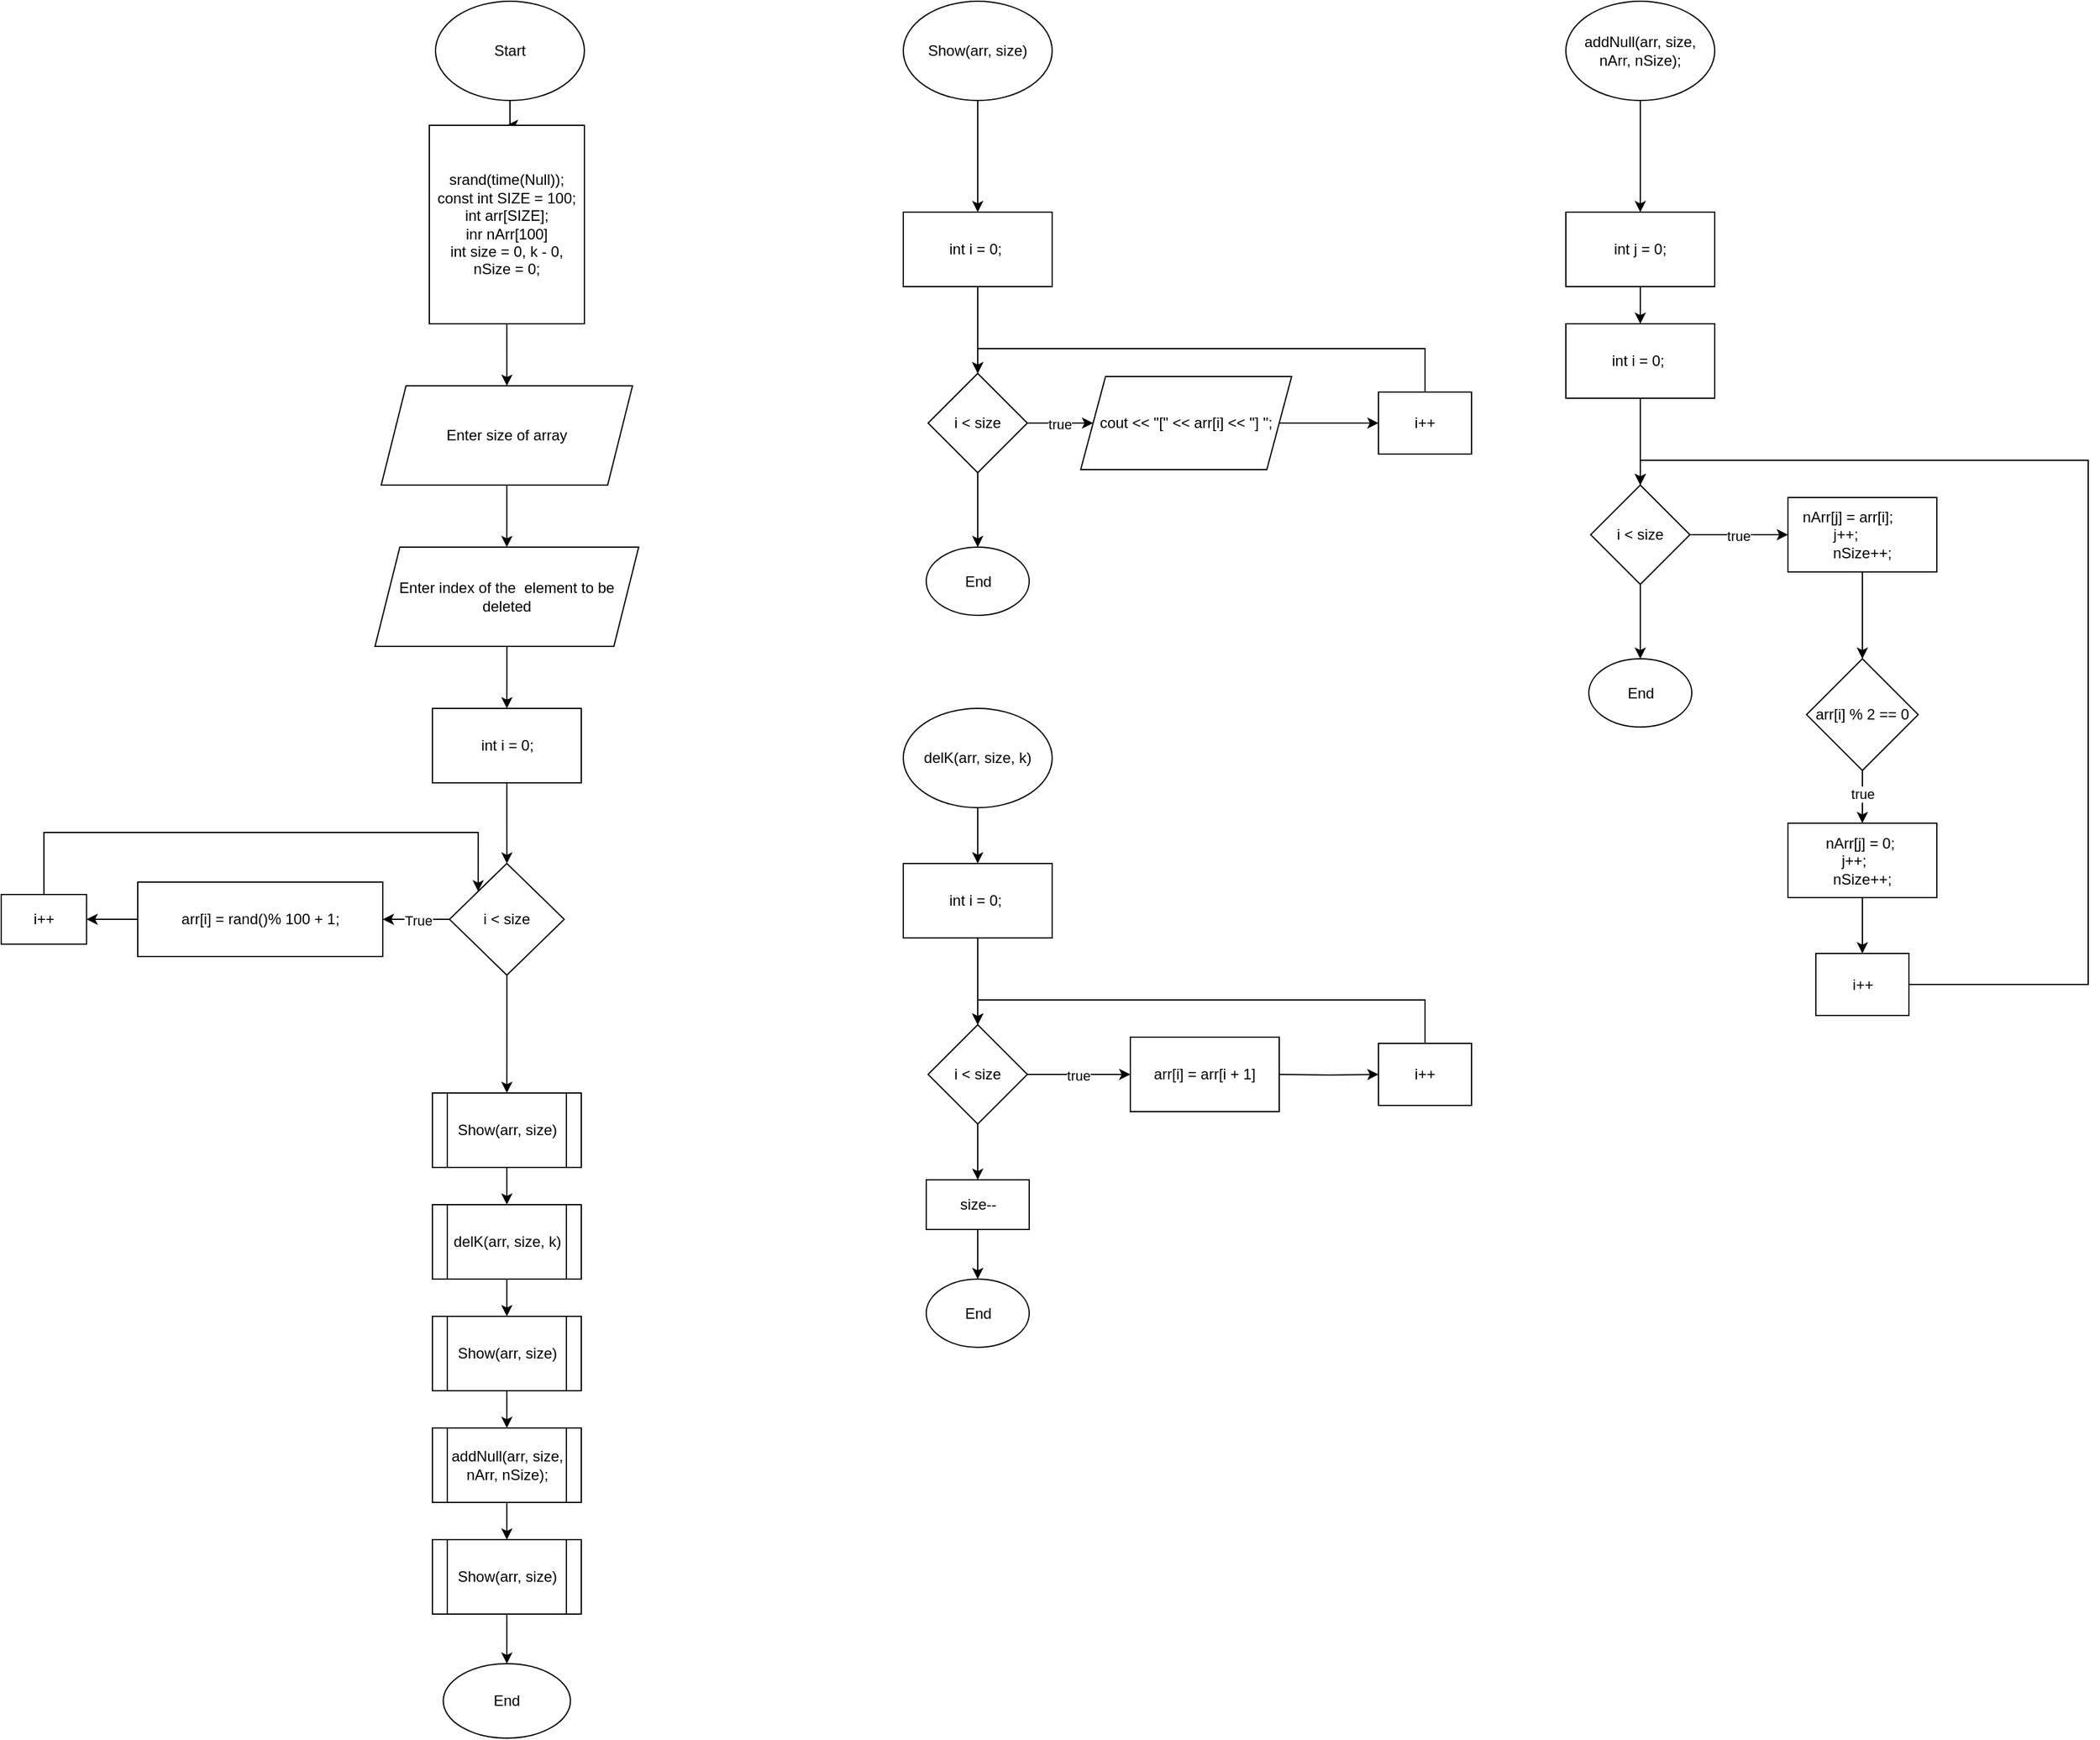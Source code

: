 <mxfile version="24.8.4">
  <diagram name="Page-1" id="Gk6-QDD13ylNf6Jqi5S5">
    <mxGraphModel dx="1618" dy="914" grid="1" gridSize="10" guides="1" tooltips="1" connect="1" arrows="1" fold="1" page="1" pageScale="1" pageWidth="827" pageHeight="1169" math="0" shadow="0">
      <root>
        <mxCell id="0" />
        <mxCell id="1" parent="0" />
        <mxCell id="_g5d1_5TU3vURXsYBnF0-3" value="" style="edgeStyle=orthogonalEdgeStyle;rounded=0;orthogonalLoop=1;jettySize=auto;html=1;" edge="1" parent="1" source="_g5d1_5TU3vURXsYBnF0-1" target="_g5d1_5TU3vURXsYBnF0-2">
          <mxGeometry relative="1" as="geometry" />
        </mxCell>
        <mxCell id="_g5d1_5TU3vURXsYBnF0-1" value="Start" style="ellipse;whiteSpace=wrap;html=1;" vertex="1" parent="1">
          <mxGeometry x="330" y="120" width="120" height="80" as="geometry" />
        </mxCell>
        <mxCell id="_g5d1_5TU3vURXsYBnF0-5" value="" style="edgeStyle=orthogonalEdgeStyle;rounded=0;orthogonalLoop=1;jettySize=auto;html=1;" edge="1" parent="1" source="_g5d1_5TU3vURXsYBnF0-2" target="_g5d1_5TU3vURXsYBnF0-4">
          <mxGeometry relative="1" as="geometry" />
        </mxCell>
        <mxCell id="_g5d1_5TU3vURXsYBnF0-2" value="srand(time(Null));&lt;div&gt;const int SIZE = 100;&lt;/div&gt;&lt;div&gt;int arr[SIZE];&lt;/div&gt;&lt;div&gt;inr nArr[100]&lt;/div&gt;&lt;div&gt;int size = 0, k - 0, nSize = 0;&lt;/div&gt;" style="whiteSpace=wrap;html=1;" vertex="1" parent="1">
          <mxGeometry x="325" y="220" width="125" height="160" as="geometry" />
        </mxCell>
        <mxCell id="_g5d1_5TU3vURXsYBnF0-7" value="" style="edgeStyle=orthogonalEdgeStyle;rounded=0;orthogonalLoop=1;jettySize=auto;html=1;" edge="1" parent="1" source="_g5d1_5TU3vURXsYBnF0-4" target="_g5d1_5TU3vURXsYBnF0-6">
          <mxGeometry relative="1" as="geometry" />
        </mxCell>
        <mxCell id="_g5d1_5TU3vURXsYBnF0-4" value="Enter size of array" style="shape=parallelogram;perimeter=parallelogramPerimeter;whiteSpace=wrap;html=1;fixedSize=1;" vertex="1" parent="1">
          <mxGeometry x="286.25" y="430" width="202.5" height="80" as="geometry" />
        </mxCell>
        <mxCell id="_g5d1_5TU3vURXsYBnF0-9" value="" style="edgeStyle=orthogonalEdgeStyle;rounded=0;orthogonalLoop=1;jettySize=auto;html=1;" edge="1" parent="1" source="_g5d1_5TU3vURXsYBnF0-6" target="_g5d1_5TU3vURXsYBnF0-8">
          <mxGeometry relative="1" as="geometry" />
        </mxCell>
        <mxCell id="_g5d1_5TU3vURXsYBnF0-6" value="Enter index of the  element to be deleted" style="shape=parallelogram;perimeter=parallelogramPerimeter;whiteSpace=wrap;html=1;fixedSize=1;" vertex="1" parent="1">
          <mxGeometry x="281.25" y="560" width="212.5" height="80" as="geometry" />
        </mxCell>
        <mxCell id="_g5d1_5TU3vURXsYBnF0-11" value="" style="edgeStyle=orthogonalEdgeStyle;rounded=0;orthogonalLoop=1;jettySize=auto;html=1;" edge="1" parent="1" source="_g5d1_5TU3vURXsYBnF0-8" target="_g5d1_5TU3vURXsYBnF0-10">
          <mxGeometry relative="1" as="geometry" />
        </mxCell>
        <mxCell id="_g5d1_5TU3vURXsYBnF0-8" value="int i = 0;" style="whiteSpace=wrap;html=1;" vertex="1" parent="1">
          <mxGeometry x="327.5" y="690" width="120" height="60" as="geometry" />
        </mxCell>
        <mxCell id="_g5d1_5TU3vURXsYBnF0-13" value="" style="edgeStyle=orthogonalEdgeStyle;rounded=0;orthogonalLoop=1;jettySize=auto;html=1;" edge="1" parent="1" source="_g5d1_5TU3vURXsYBnF0-10" target="_g5d1_5TU3vURXsYBnF0-12">
          <mxGeometry relative="1" as="geometry" />
        </mxCell>
        <mxCell id="_g5d1_5TU3vURXsYBnF0-14" value="True" style="edgeLabel;html=1;align=center;verticalAlign=middle;resizable=0;points=[];" vertex="1" connectable="0" parent="_g5d1_5TU3vURXsYBnF0-13">
          <mxGeometry x="-0.06" y="1" relative="1" as="geometry">
            <mxPoint as="offset" />
          </mxGeometry>
        </mxCell>
        <mxCell id="_g5d1_5TU3vURXsYBnF0-21" value="" style="edgeStyle=orthogonalEdgeStyle;rounded=0;orthogonalLoop=1;jettySize=auto;html=1;" edge="1" parent="1" source="_g5d1_5TU3vURXsYBnF0-10" target="_g5d1_5TU3vURXsYBnF0-20">
          <mxGeometry relative="1" as="geometry" />
        </mxCell>
        <mxCell id="_g5d1_5TU3vURXsYBnF0-10" value="i &lt; size" style="rhombus;whiteSpace=wrap;html=1;" vertex="1" parent="1">
          <mxGeometry x="341.25" y="815" width="92.5" height="90" as="geometry" />
        </mxCell>
        <mxCell id="_g5d1_5TU3vURXsYBnF0-16" value="" style="edgeStyle=orthogonalEdgeStyle;rounded=0;orthogonalLoop=1;jettySize=auto;html=1;" edge="1" parent="1" source="_g5d1_5TU3vURXsYBnF0-12" target="_g5d1_5TU3vURXsYBnF0-15">
          <mxGeometry relative="1" as="geometry" />
        </mxCell>
        <mxCell id="_g5d1_5TU3vURXsYBnF0-12" value="arr[i] = rand()% 100 + 1;" style="whiteSpace=wrap;html=1;" vertex="1" parent="1">
          <mxGeometry x="90" y="830" width="197.5" height="60" as="geometry" />
        </mxCell>
        <mxCell id="_g5d1_5TU3vURXsYBnF0-19" style="edgeStyle=orthogonalEdgeStyle;rounded=0;orthogonalLoop=1;jettySize=auto;html=1;entryX=0;entryY=0;entryDx=0;entryDy=0;" edge="1" parent="1" source="_g5d1_5TU3vURXsYBnF0-15" target="_g5d1_5TU3vURXsYBnF0-10">
          <mxGeometry relative="1" as="geometry">
            <Array as="points">
              <mxPoint x="14" y="790" />
              <mxPoint x="364" y="790" />
            </Array>
          </mxGeometry>
        </mxCell>
        <mxCell id="_g5d1_5TU3vURXsYBnF0-15" value="i++" style="whiteSpace=wrap;html=1;" vertex="1" parent="1">
          <mxGeometry x="-20" y="840" width="68.75" height="40" as="geometry" />
        </mxCell>
        <mxCell id="_g5d1_5TU3vURXsYBnF0-23" value="" style="edgeStyle=orthogonalEdgeStyle;rounded=0;orthogonalLoop=1;jettySize=auto;html=1;" edge="1" parent="1" source="_g5d1_5TU3vURXsYBnF0-20" target="_g5d1_5TU3vURXsYBnF0-22">
          <mxGeometry relative="1" as="geometry" />
        </mxCell>
        <mxCell id="_g5d1_5TU3vURXsYBnF0-20" value="Show(arr, size)" style="shape=process;whiteSpace=wrap;html=1;backgroundOutline=1;" vertex="1" parent="1">
          <mxGeometry x="327.5" y="1000" width="120" height="60" as="geometry" />
        </mxCell>
        <mxCell id="_g5d1_5TU3vURXsYBnF0-25" value="" style="edgeStyle=orthogonalEdgeStyle;rounded=0;orthogonalLoop=1;jettySize=auto;html=1;" edge="1" parent="1" source="_g5d1_5TU3vURXsYBnF0-22" target="_g5d1_5TU3vURXsYBnF0-24">
          <mxGeometry relative="1" as="geometry" />
        </mxCell>
        <mxCell id="_g5d1_5TU3vURXsYBnF0-22" value="delK(arr, size, k)" style="shape=process;whiteSpace=wrap;html=1;backgroundOutline=1;" vertex="1" parent="1">
          <mxGeometry x="327.5" y="1090" width="120" height="60" as="geometry" />
        </mxCell>
        <mxCell id="_g5d1_5TU3vURXsYBnF0-27" value="" style="edgeStyle=orthogonalEdgeStyle;rounded=0;orthogonalLoop=1;jettySize=auto;html=1;" edge="1" parent="1" source="_g5d1_5TU3vURXsYBnF0-24" target="_g5d1_5TU3vURXsYBnF0-26">
          <mxGeometry relative="1" as="geometry" />
        </mxCell>
        <mxCell id="_g5d1_5TU3vURXsYBnF0-24" value="Show(arr, size)" style="shape=process;whiteSpace=wrap;html=1;backgroundOutline=1;" vertex="1" parent="1">
          <mxGeometry x="327.5" y="1180" width="120" height="60" as="geometry" />
        </mxCell>
        <mxCell id="_g5d1_5TU3vURXsYBnF0-29" value="" style="edgeStyle=orthogonalEdgeStyle;rounded=0;orthogonalLoop=1;jettySize=auto;html=1;" edge="1" parent="1" source="_g5d1_5TU3vURXsYBnF0-26" target="_g5d1_5TU3vURXsYBnF0-28">
          <mxGeometry relative="1" as="geometry" />
        </mxCell>
        <mxCell id="_g5d1_5TU3vURXsYBnF0-26" value="addNull(arr, size, nArr, nSize);" style="shape=process;whiteSpace=wrap;html=1;backgroundOutline=1;" vertex="1" parent="1">
          <mxGeometry x="327.5" y="1270" width="120" height="60" as="geometry" />
        </mxCell>
        <mxCell id="_g5d1_5TU3vURXsYBnF0-31" value="" style="edgeStyle=orthogonalEdgeStyle;rounded=0;orthogonalLoop=1;jettySize=auto;html=1;" edge="1" parent="1" source="_g5d1_5TU3vURXsYBnF0-28" target="_g5d1_5TU3vURXsYBnF0-30">
          <mxGeometry relative="1" as="geometry" />
        </mxCell>
        <mxCell id="_g5d1_5TU3vURXsYBnF0-28" value="Show(arr, size)" style="shape=process;whiteSpace=wrap;html=1;backgroundOutline=1;" vertex="1" parent="1">
          <mxGeometry x="327.5" y="1360" width="120" height="60" as="geometry" />
        </mxCell>
        <mxCell id="_g5d1_5TU3vURXsYBnF0-30" value="End" style="ellipse;whiteSpace=wrap;html=1;" vertex="1" parent="1">
          <mxGeometry x="336.25" y="1460" width="102.5" height="60" as="geometry" />
        </mxCell>
        <mxCell id="_g5d1_5TU3vURXsYBnF0-34" value="" style="edgeStyle=orthogonalEdgeStyle;rounded=0;orthogonalLoop=1;jettySize=auto;html=1;" edge="1" parent="1" source="_g5d1_5TU3vURXsYBnF0-32" target="_g5d1_5TU3vURXsYBnF0-33">
          <mxGeometry relative="1" as="geometry" />
        </mxCell>
        <mxCell id="_g5d1_5TU3vURXsYBnF0-32" value="Show(arr, size)" style="ellipse;whiteSpace=wrap;html=1;" vertex="1" parent="1">
          <mxGeometry x="707" y="120" width="120" height="80" as="geometry" />
        </mxCell>
        <mxCell id="_g5d1_5TU3vURXsYBnF0-36" value="" style="edgeStyle=orthogonalEdgeStyle;rounded=0;orthogonalLoop=1;jettySize=auto;html=1;" edge="1" parent="1" source="_g5d1_5TU3vURXsYBnF0-33" target="_g5d1_5TU3vURXsYBnF0-35">
          <mxGeometry relative="1" as="geometry" />
        </mxCell>
        <mxCell id="_g5d1_5TU3vURXsYBnF0-33" value="int i = 0;&amp;nbsp;" style="whiteSpace=wrap;html=1;" vertex="1" parent="1">
          <mxGeometry x="707" y="290" width="120" height="60" as="geometry" />
        </mxCell>
        <mxCell id="_g5d1_5TU3vURXsYBnF0-42" value="" style="edgeStyle=orthogonalEdgeStyle;rounded=0;orthogonalLoop=1;jettySize=auto;html=1;" edge="1" parent="1" source="_g5d1_5TU3vURXsYBnF0-35" target="_g5d1_5TU3vURXsYBnF0-40">
          <mxGeometry relative="1" as="geometry" />
        </mxCell>
        <mxCell id="_g5d1_5TU3vURXsYBnF0-43" value="true" style="edgeLabel;html=1;align=center;verticalAlign=middle;resizable=0;points=[];" vertex="1" connectable="0" parent="_g5d1_5TU3vURXsYBnF0-42">
          <mxGeometry x="-0.019" y="-1" relative="1" as="geometry">
            <mxPoint as="offset" />
          </mxGeometry>
        </mxCell>
        <mxCell id="_g5d1_5TU3vURXsYBnF0-48" value="" style="edgeStyle=orthogonalEdgeStyle;rounded=0;orthogonalLoop=1;jettySize=auto;html=1;" edge="1" parent="1" source="_g5d1_5TU3vURXsYBnF0-35" target="_g5d1_5TU3vURXsYBnF0-49">
          <mxGeometry relative="1" as="geometry">
            <mxPoint x="767" y="590" as="targetPoint" />
          </mxGeometry>
        </mxCell>
        <mxCell id="_g5d1_5TU3vURXsYBnF0-35" value="i &amp;lt; size" style="rhombus;whiteSpace=wrap;html=1;" vertex="1" parent="1">
          <mxGeometry x="727" y="420" width="80" height="80" as="geometry" />
        </mxCell>
        <mxCell id="_g5d1_5TU3vURXsYBnF0-45" value="" style="edgeStyle=orthogonalEdgeStyle;rounded=0;orthogonalLoop=1;jettySize=auto;html=1;" edge="1" parent="1" source="_g5d1_5TU3vURXsYBnF0-40" target="_g5d1_5TU3vURXsYBnF0-44">
          <mxGeometry relative="1" as="geometry" />
        </mxCell>
        <mxCell id="_g5d1_5TU3vURXsYBnF0-40" value="cout &amp;lt;&amp;lt; &quot;[&quot; &amp;lt;&amp;lt; arr[i] &amp;lt;&amp;lt; &quot;] &quot;;" style="shape=parallelogram;perimeter=parallelogramPerimeter;whiteSpace=wrap;html=1;fixedSize=1;" vertex="1" parent="1">
          <mxGeometry x="850" y="422.5" width="170" height="75" as="geometry" />
        </mxCell>
        <mxCell id="_g5d1_5TU3vURXsYBnF0-41" style="edgeStyle=orthogonalEdgeStyle;rounded=0;orthogonalLoop=1;jettySize=auto;html=1;exitX=0.5;exitY=1;exitDx=0;exitDy=0;" edge="1" parent="1" source="_g5d1_5TU3vURXsYBnF0-40" target="_g5d1_5TU3vURXsYBnF0-40">
          <mxGeometry relative="1" as="geometry" />
        </mxCell>
        <mxCell id="_g5d1_5TU3vURXsYBnF0-46" style="edgeStyle=orthogonalEdgeStyle;rounded=0;orthogonalLoop=1;jettySize=auto;html=1;entryX=0.5;entryY=0;entryDx=0;entryDy=0;" edge="1" parent="1" source="_g5d1_5TU3vURXsYBnF0-44" target="_g5d1_5TU3vURXsYBnF0-35">
          <mxGeometry relative="1" as="geometry">
            <Array as="points">
              <mxPoint x="1128" y="400" />
              <mxPoint x="767" y="400" />
            </Array>
          </mxGeometry>
        </mxCell>
        <mxCell id="_g5d1_5TU3vURXsYBnF0-44" value="i++" style="whiteSpace=wrap;html=1;" vertex="1" parent="1">
          <mxGeometry x="1090" y="435" width="75" height="50" as="geometry" />
        </mxCell>
        <mxCell id="_g5d1_5TU3vURXsYBnF0-49" value="End" style="ellipse;whiteSpace=wrap;html=1;" vertex="1" parent="1">
          <mxGeometry x="725.5" y="560" width="83" height="55" as="geometry" />
        </mxCell>
        <mxCell id="_g5d1_5TU3vURXsYBnF0-75" style="edgeStyle=orthogonalEdgeStyle;rounded=0;orthogonalLoop=1;jettySize=auto;html=1;" edge="1" parent="1" source="_g5d1_5TU3vURXsYBnF0-50" target="_g5d1_5TU3vURXsYBnF0-64">
          <mxGeometry relative="1" as="geometry" />
        </mxCell>
        <mxCell id="_g5d1_5TU3vURXsYBnF0-50" value="delK(arr, size, k)" style="ellipse;whiteSpace=wrap;html=1;" vertex="1" parent="1">
          <mxGeometry x="707" y="690" width="120" height="80" as="geometry" />
        </mxCell>
        <mxCell id="_g5d1_5TU3vURXsYBnF0-63" value="" style="edgeStyle=orthogonalEdgeStyle;rounded=0;orthogonalLoop=1;jettySize=auto;html=1;" edge="1" parent="1" source="_g5d1_5TU3vURXsYBnF0-64" target="_g5d1_5TU3vURXsYBnF0-68">
          <mxGeometry relative="1" as="geometry" />
        </mxCell>
        <mxCell id="_g5d1_5TU3vURXsYBnF0-64" value="int i = 0;&amp;nbsp;" style="whiteSpace=wrap;html=1;" vertex="1" parent="1">
          <mxGeometry x="707" y="815" width="120" height="60" as="geometry" />
        </mxCell>
        <mxCell id="_g5d1_5TU3vURXsYBnF0-65" value="" style="edgeStyle=orthogonalEdgeStyle;rounded=0;orthogonalLoop=1;jettySize=auto;html=1;" edge="1" parent="1" source="_g5d1_5TU3vURXsYBnF0-68" target="_g5d1_5TU3vURXsYBnF0-76">
          <mxGeometry relative="1" as="geometry">
            <mxPoint x="860" y="985" as="targetPoint" />
          </mxGeometry>
        </mxCell>
        <mxCell id="_g5d1_5TU3vURXsYBnF0-66" value="true" style="edgeLabel;html=1;align=center;verticalAlign=middle;resizable=0;points=[];" vertex="1" connectable="0" parent="_g5d1_5TU3vURXsYBnF0-65">
          <mxGeometry x="-0.019" y="-1" relative="1" as="geometry">
            <mxPoint as="offset" />
          </mxGeometry>
        </mxCell>
        <mxCell id="_g5d1_5TU3vURXsYBnF0-82" value="" style="edgeStyle=orthogonalEdgeStyle;rounded=0;orthogonalLoop=1;jettySize=auto;html=1;" edge="1" parent="1" source="_g5d1_5TU3vURXsYBnF0-68" target="_g5d1_5TU3vURXsYBnF0-81">
          <mxGeometry relative="1" as="geometry" />
        </mxCell>
        <mxCell id="_g5d1_5TU3vURXsYBnF0-68" value="i &amp;lt; size" style="rhombus;whiteSpace=wrap;html=1;" vertex="1" parent="1">
          <mxGeometry x="727" y="945" width="80" height="80" as="geometry" />
        </mxCell>
        <mxCell id="_g5d1_5TU3vURXsYBnF0-69" value="" style="edgeStyle=orthogonalEdgeStyle;rounded=0;orthogonalLoop=1;jettySize=auto;html=1;" edge="1" parent="1" target="_g5d1_5TU3vURXsYBnF0-73">
          <mxGeometry relative="1" as="geometry">
            <mxPoint x="1010" y="985" as="sourcePoint" />
          </mxGeometry>
        </mxCell>
        <mxCell id="_g5d1_5TU3vURXsYBnF0-71" style="edgeStyle=orthogonalEdgeStyle;rounded=0;orthogonalLoop=1;jettySize=auto;html=1;exitX=0.5;exitY=1;exitDx=0;exitDy=0;" edge="1" parent="1">
          <mxGeometry relative="1" as="geometry">
            <mxPoint x="935" y="1022.5" as="sourcePoint" />
            <mxPoint x="935" y="1022.5" as="targetPoint" />
          </mxGeometry>
        </mxCell>
        <mxCell id="_g5d1_5TU3vURXsYBnF0-72" style="edgeStyle=orthogonalEdgeStyle;rounded=0;orthogonalLoop=1;jettySize=auto;html=1;entryX=0.5;entryY=0;entryDx=0;entryDy=0;" edge="1" parent="1" source="_g5d1_5TU3vURXsYBnF0-73" target="_g5d1_5TU3vURXsYBnF0-68">
          <mxGeometry relative="1" as="geometry">
            <Array as="points">
              <mxPoint x="1128" y="925" />
              <mxPoint x="767" y="925" />
            </Array>
          </mxGeometry>
        </mxCell>
        <mxCell id="_g5d1_5TU3vURXsYBnF0-73" value="i++" style="whiteSpace=wrap;html=1;" vertex="1" parent="1">
          <mxGeometry x="1090" y="960" width="75" height="50" as="geometry" />
        </mxCell>
        <mxCell id="_g5d1_5TU3vURXsYBnF0-74" value="End" style="ellipse;whiteSpace=wrap;html=1;" vertex="1" parent="1">
          <mxGeometry x="725.5" y="1150" width="83" height="55" as="geometry" />
        </mxCell>
        <mxCell id="_g5d1_5TU3vURXsYBnF0-76" value="arr[i] = arr[i + 1]" style="rounded=0;whiteSpace=wrap;html=1;" vertex="1" parent="1">
          <mxGeometry x="890" y="955" width="120" height="60" as="geometry" />
        </mxCell>
        <mxCell id="_g5d1_5TU3vURXsYBnF0-83" value="" style="edgeStyle=orthogonalEdgeStyle;rounded=0;orthogonalLoop=1;jettySize=auto;html=1;" edge="1" parent="1" source="_g5d1_5TU3vURXsYBnF0-81" target="_g5d1_5TU3vURXsYBnF0-74">
          <mxGeometry relative="1" as="geometry" />
        </mxCell>
        <mxCell id="_g5d1_5TU3vURXsYBnF0-81" value="size--" style="rounded=0;whiteSpace=wrap;html=1;" vertex="1" parent="1">
          <mxGeometry x="725.5" y="1070" width="83" height="40" as="geometry" />
        </mxCell>
        <mxCell id="_g5d1_5TU3vURXsYBnF0-86" value="" style="edgeStyle=orthogonalEdgeStyle;rounded=0;orthogonalLoop=1;jettySize=auto;html=1;" edge="1" parent="1" source="_g5d1_5TU3vURXsYBnF0-84" target="_g5d1_5TU3vURXsYBnF0-85">
          <mxGeometry relative="1" as="geometry" />
        </mxCell>
        <mxCell id="_g5d1_5TU3vURXsYBnF0-84" value="addNull(arr, size, nArr, nSize);" style="ellipse;whiteSpace=wrap;html=1;" vertex="1" parent="1">
          <mxGeometry x="1241" y="120" width="120" height="80" as="geometry" />
        </mxCell>
        <mxCell id="_g5d1_5TU3vURXsYBnF0-99" value="" style="edgeStyle=orthogonalEdgeStyle;rounded=0;orthogonalLoop=1;jettySize=auto;html=1;" edge="1" parent="1" source="_g5d1_5TU3vURXsYBnF0-85" target="_g5d1_5TU3vURXsYBnF0-88">
          <mxGeometry relative="1" as="geometry" />
        </mxCell>
        <mxCell id="_g5d1_5TU3vURXsYBnF0-85" value="int j = 0;&lt;span style=&quot;color: rgba(0, 0, 0, 0); font-family: monospace; font-size: 0px; text-align: start; text-wrap-mode: nowrap;&quot;&gt;%3CmxGraphModel%3E%3Croot%3E%3CmxCell%20id%3D%220%22%2F%3E%3CmxCell%20id%3D%221%22%20parent%3D%220%22%2F%3E%3CmxCell%20id%3D%222%22%20value%3D%22%22%20style%3D%22edgeStyle%3DorthogonalEdgeStyle%3Brounded%3D0%3BorthogonalLoop%3D1%3BjettySize%3Dauto%3Bhtml%3D1%3B%22%20edge%3D%221%22%20source%3D%223%22%20target%3D%227%22%20parent%3D%221%22%3E%3CmxGeometry%20relative%3D%221%22%20as%3D%22geometry%22%2F%3E%3C%2FmxCell%3E%3CmxCell%20id%3D%223%22%20value%3D%22int%20i%20-%200%3B%26amp%3Bnbsp%3B%22%20style%3D%22whiteSpace%3Dwrap%3Bhtml%3D1%3B%22%20vertex%3D%221%22%20parent%3D%221%22%3E%3CmxGeometry%20x%3D%22707%22%20y%3D%22290%22%20width%3D%22120%22%20height%3D%2260%22%20as%3D%22geometry%22%2F%3E%3C%2FmxCell%3E%3CmxCell%20id%3D%224%22%20value%3D%22%22%20style%3D%22edgeStyle%3DorthogonalEdgeStyle%3Brounded%3D0%3BorthogonalLoop%3D1%3BjettySize%3Dauto%3Bhtml%3D1%3B%22%20edge%3D%221%22%20source%3D%227%22%20target%3D%229%22%20parent%3D%221%22%3E%3CmxGeometry%20relative%3D%221%22%20as%3D%22geometry%22%2F%3E%3C%2FmxCell%3E%3CmxCell%20id%3D%225%22%20value%3D%22true%22%20style%3D%22edgeLabel%3Bhtml%3D1%3Balign%3Dcenter%3BverticalAlign%3Dmiddle%3Bresizable%3D0%3Bpoints%3D%5B%5D%3B%22%20vertex%3D%221%22%20connectable%3D%220%22%20parent%3D%224%22%3E%3CmxGeometry%20x%3D%22-0.019%22%20y%3D%22-1%22%20relative%3D%221%22%20as%3D%22geometry%22%3E%3CmxPoint%20as%3D%22offset%22%2F%3E%3C%2FmxGeometry%3E%3C%2FmxCell%3E%3CmxCell%20id%3D%226%22%20value%3D%22%22%20style%3D%22edgeStyle%3DorthogonalEdgeStyle%3Brounded%3D0%3BorthogonalLoop%3D1%3BjettySize%3Dauto%3Bhtml%3D1%3B%22%20edge%3D%221%22%20source%3D%227%22%20target%3D%2213%22%20parent%3D%221%22%3E%3CmxGeometry%20relative%3D%221%22%20as%3D%22geometry%22%3E%3CmxPoint%20x%3D%22767%22%20y%3D%22590%22%20as%3D%22targetPoint%22%2F%3E%3C%2FmxGeometry%3E%3C%2FmxCell%3E%3CmxCell%20id%3D%227%22%20value%3D%22i%20%26amp%3Blt%3B%20size%22%20style%3D%22rhombus%3BwhiteSpace%3Dwrap%3Bhtml%3D1%3B%22%20vertex%3D%221%22%20parent%3D%221%22%3E%3CmxGeometry%20x%3D%22727%22%20y%3D%22420%22%20width%3D%2280%22%20height%3D%2280%22%20as%3D%22geometry%22%2F%3E%3C%2FmxCell%3E%3CmxCell%20id%3D%228%22%20value%3D%22%22%20style%3D%22edgeStyle%3DorthogonalEdgeStyle%3Brounded%3D0%3BorthogonalLoop%3D1%3BjettySize%3Dauto%3Bhtml%3D1%3B%22%20edge%3D%221%22%20source%3D%229%22%20target%3D%2212%22%20parent%3D%221%22%3E%3CmxGeometry%20relative%3D%221%22%20as%3D%22geometry%22%2F%3E%3C%2FmxCell%3E%3CmxCell%20id%3D%229%22%20value%3D%22cout%20%26amp%3Blt%3B%26amp%3Blt%3B%20%26quot%3B%5B%26quot%3B%20%26amp%3Blt%3B%26amp%3Blt%3B%20arr%5Bi%5D%20%26amp%3Blt%3B%26amp%3Blt%3B%20%26quot%3B%5D%20%26quot%3B%3B%22%20style%3D%22shape%3Dparallelogram%3Bperimeter%3DparallelogramPerimeter%3BwhiteSpace%3Dwrap%3Bhtml%3D1%3BfixedSize%3D1%3B%22%20vertex%3D%221%22%20parent%3D%221%22%3E%3CmxGeometry%20x%3D%22850%22%20y%3D%22422.5%22%20width%3D%22170%22%20height%3D%2275%22%20as%3D%22geometry%22%2F%3E%3C%2FmxCell%3E%3CmxCell%20id%3D%2210%22%20style%3D%22edgeStyle%3DorthogonalEdgeStyle%3Brounded%3D0%3BorthogonalLoop%3D1%3BjettySize%3Dauto%3Bhtml%3D1%3BexitX%3D0.5%3BexitY%3D1%3BexitDx%3D0%3BexitDy%3D0%3B%22%20edge%3D%221%22%20source%3D%229%22%20target%3D%229%22%20parent%3D%221%22%3E%3CmxGeometry%20relative%3D%221%22%20as%3D%22geometry%22%2F%3E%3C%2FmxCell%3E%3CmxCell%20id%3D%2211%22%20style%3D%22edgeStyle%3DorthogonalEdgeStyle%3Brounded%3D0%3BorthogonalLoop%3D1%3BjettySize%3Dauto%3Bhtml%3D1%3BentryX%3D0.5%3BentryY%3D0%3BentryDx%3D0%3BentryDy%3D0%3B%22%20edge%3D%221%22%20source%3D%2212%22%20target%3D%227%22%20parent%3D%221%22%3E%3CmxGeometry%20relative%3D%221%22%20as%3D%22geometry%22%3E%3CArray%20as%3D%22points%22%3E%3CmxPoint%20x%3D%221128%22%20y%3D%22400%22%2F%3E%3CmxPoint%20x%3D%22767%22%20y%3D%22400%22%2F%3E%3C%2FArray%3E%3C%2FmxGeometry%3E%3C%2FmxCell%3E%3CmxCell%20id%3D%2212%22%20value%3D%22i%2B%2B%22%20style%3D%22whiteSpace%3Dwrap%3Bhtml%3D1%3B%22%20vertex%3D%221%22%20parent%3D%221%22%3E%3CmxGeometry%20x%3D%221090%22%20y%3D%22435%22%20width%3D%2275%22%20height%3D%2250%22%20as%3D%22geometry%22%2F%3E%3C%2FmxCell%3E%3CmxCell%20id%3D%2213%22%20value%3D%22End%22%20style%3D%22ellipse%3BwhiteSpace%3Dwrap%3Bhtml%3D1%3B%22%20vertex%3D%221%22%20parent%3D%221%22%3E%3CmxGeometry%20x%3D%22725.5%22%20y%3D%22560%22%20width%3D%2283%22%20height%3D%2255%22%20as%3D%22geometry%22%2F%3E%3C%2FmxCell%3E%3C%2Froot%3E%3C%2FmxGraphModel%3E&lt;/span&gt;" style="whiteSpace=wrap;html=1;" vertex="1" parent="1">
          <mxGeometry x="1241" y="290" width="120" height="60" as="geometry" />
        </mxCell>
        <mxCell id="_g5d1_5TU3vURXsYBnF0-87" value="" style="edgeStyle=orthogonalEdgeStyle;rounded=0;orthogonalLoop=1;jettySize=auto;html=1;" edge="1" parent="1" source="_g5d1_5TU3vURXsYBnF0-88" target="_g5d1_5TU3vURXsYBnF0-92">
          <mxGeometry relative="1" as="geometry" />
        </mxCell>
        <mxCell id="_g5d1_5TU3vURXsYBnF0-88" value="int i = 0;&amp;nbsp;" style="whiteSpace=wrap;html=1;" vertex="1" parent="1">
          <mxGeometry x="1241" y="380" width="120" height="60" as="geometry" />
        </mxCell>
        <mxCell id="_g5d1_5TU3vURXsYBnF0-89" value="" style="edgeStyle=orthogonalEdgeStyle;rounded=0;orthogonalLoop=1;jettySize=auto;html=1;" edge="1" parent="1" source="_g5d1_5TU3vURXsYBnF0-92" target="_g5d1_5TU3vURXsYBnF0-100">
          <mxGeometry relative="1" as="geometry">
            <mxPoint x="1394" y="550" as="targetPoint" />
          </mxGeometry>
        </mxCell>
        <mxCell id="_g5d1_5TU3vURXsYBnF0-90" value="true" style="edgeLabel;html=1;align=center;verticalAlign=middle;resizable=0;points=[];" vertex="1" connectable="0" parent="_g5d1_5TU3vURXsYBnF0-89">
          <mxGeometry x="-0.019" y="-1" relative="1" as="geometry">
            <mxPoint as="offset" />
          </mxGeometry>
        </mxCell>
        <mxCell id="_g5d1_5TU3vURXsYBnF0-91" value="" style="edgeStyle=orthogonalEdgeStyle;rounded=0;orthogonalLoop=1;jettySize=auto;html=1;" edge="1" parent="1" source="_g5d1_5TU3vURXsYBnF0-92" target="_g5d1_5TU3vURXsYBnF0-98">
          <mxGeometry relative="1" as="geometry">
            <mxPoint x="1301" y="680" as="targetPoint" />
          </mxGeometry>
        </mxCell>
        <mxCell id="_g5d1_5TU3vURXsYBnF0-92" value="i &amp;lt; size" style="rhombus;whiteSpace=wrap;html=1;" vertex="1" parent="1">
          <mxGeometry x="1261" y="510" width="80" height="80" as="geometry" />
        </mxCell>
        <mxCell id="_g5d1_5TU3vURXsYBnF0-95" style="edgeStyle=orthogonalEdgeStyle;rounded=0;orthogonalLoop=1;jettySize=auto;html=1;exitX=0.5;exitY=1;exitDx=0;exitDy=0;" edge="1" parent="1">
          <mxGeometry relative="1" as="geometry">
            <mxPoint x="1469" y="587.5" as="sourcePoint" />
            <mxPoint x="1469" y="587.5" as="targetPoint" />
          </mxGeometry>
        </mxCell>
        <mxCell id="_g5d1_5TU3vURXsYBnF0-96" style="edgeStyle=orthogonalEdgeStyle;rounded=0;orthogonalLoop=1;jettySize=auto;html=1;entryX=0.5;entryY=0;entryDx=0;entryDy=0;" edge="1" parent="1" source="_g5d1_5TU3vURXsYBnF0-97" target="_g5d1_5TU3vURXsYBnF0-92">
          <mxGeometry relative="1" as="geometry">
            <Array as="points">
              <mxPoint x="1662" y="490" />
              <mxPoint x="1301" y="490" />
            </Array>
          </mxGeometry>
        </mxCell>
        <mxCell id="_g5d1_5TU3vURXsYBnF0-97" value="i++" style="whiteSpace=wrap;html=1;" vertex="1" parent="1">
          <mxGeometry x="1442.5" y="887.5" width="75" height="50" as="geometry" />
        </mxCell>
        <mxCell id="_g5d1_5TU3vURXsYBnF0-98" value="End" style="ellipse;whiteSpace=wrap;html=1;" vertex="1" parent="1">
          <mxGeometry x="1259.5" y="650" width="83" height="55" as="geometry" />
        </mxCell>
        <mxCell id="_g5d1_5TU3vURXsYBnF0-102" value="" style="edgeStyle=orthogonalEdgeStyle;rounded=0;orthogonalLoop=1;jettySize=auto;html=1;" edge="1" parent="1" source="_g5d1_5TU3vURXsYBnF0-100" target="_g5d1_5TU3vURXsYBnF0-101">
          <mxGeometry relative="1" as="geometry" />
        </mxCell>
        <mxCell id="_g5d1_5TU3vURXsYBnF0-100" value="nArr[j] = arr[i];&amp;nbsp; &amp;nbsp; &amp;nbsp; &amp;nbsp; &amp;nbsp;j++;&amp;nbsp; &amp;nbsp; &amp;nbsp; &amp;nbsp; &amp;nbsp;&lt;div&gt;nSize++;&lt;/div&gt;" style="rounded=0;whiteSpace=wrap;html=1;" vertex="1" parent="1">
          <mxGeometry x="1420" y="520" width="120" height="60" as="geometry" />
        </mxCell>
        <mxCell id="_g5d1_5TU3vURXsYBnF0-104" value="" style="edgeStyle=orthogonalEdgeStyle;rounded=0;orthogonalLoop=1;jettySize=auto;html=1;" edge="1" parent="1" source="_g5d1_5TU3vURXsYBnF0-101" target="_g5d1_5TU3vURXsYBnF0-103">
          <mxGeometry relative="1" as="geometry" />
        </mxCell>
        <mxCell id="_g5d1_5TU3vURXsYBnF0-105" value="true" style="edgeLabel;html=1;align=center;verticalAlign=middle;resizable=0;points=[];" vertex="1" connectable="0" parent="_g5d1_5TU3vURXsYBnF0-104">
          <mxGeometry x="-0.116" relative="1" as="geometry">
            <mxPoint as="offset" />
          </mxGeometry>
        </mxCell>
        <mxCell id="_g5d1_5TU3vURXsYBnF0-101" value="arr[i] % 2 == 0" style="rhombus;whiteSpace=wrap;html=1;rounded=0;" vertex="1" parent="1">
          <mxGeometry x="1435" y="650" width="90" height="90" as="geometry" />
        </mxCell>
        <mxCell id="_g5d1_5TU3vURXsYBnF0-107" style="edgeStyle=orthogonalEdgeStyle;rounded=0;orthogonalLoop=1;jettySize=auto;html=1;entryX=0.5;entryY=0;entryDx=0;entryDy=0;" edge="1" parent="1" source="_g5d1_5TU3vURXsYBnF0-103" target="_g5d1_5TU3vURXsYBnF0-97">
          <mxGeometry relative="1" as="geometry" />
        </mxCell>
        <mxCell id="_g5d1_5TU3vURXsYBnF0-103" value="&amp;nbsp;&lt;span style=&quot;white-space: pre;&quot;&gt;&#x9;&lt;/span&gt;nArr[j] = 0;&amp;nbsp; &amp;nbsp; &amp;nbsp; &amp;nbsp; &amp;nbsp; &amp;nbsp; &lt;span style=&quot;white-space: pre;&quot;&gt;&#x9;&lt;/span&gt;&amp;nbsp;j++;&amp;nbsp; &amp;nbsp; &amp;nbsp; &amp;nbsp; &amp;nbsp; &amp;nbsp; &amp;nbsp;&lt;div&gt;nSize++;&lt;/div&gt;" style="whiteSpace=wrap;html=1;rounded=0;" vertex="1" parent="1">
          <mxGeometry x="1420" y="782.5" width="120" height="60" as="geometry" />
        </mxCell>
      </root>
    </mxGraphModel>
  </diagram>
</mxfile>
